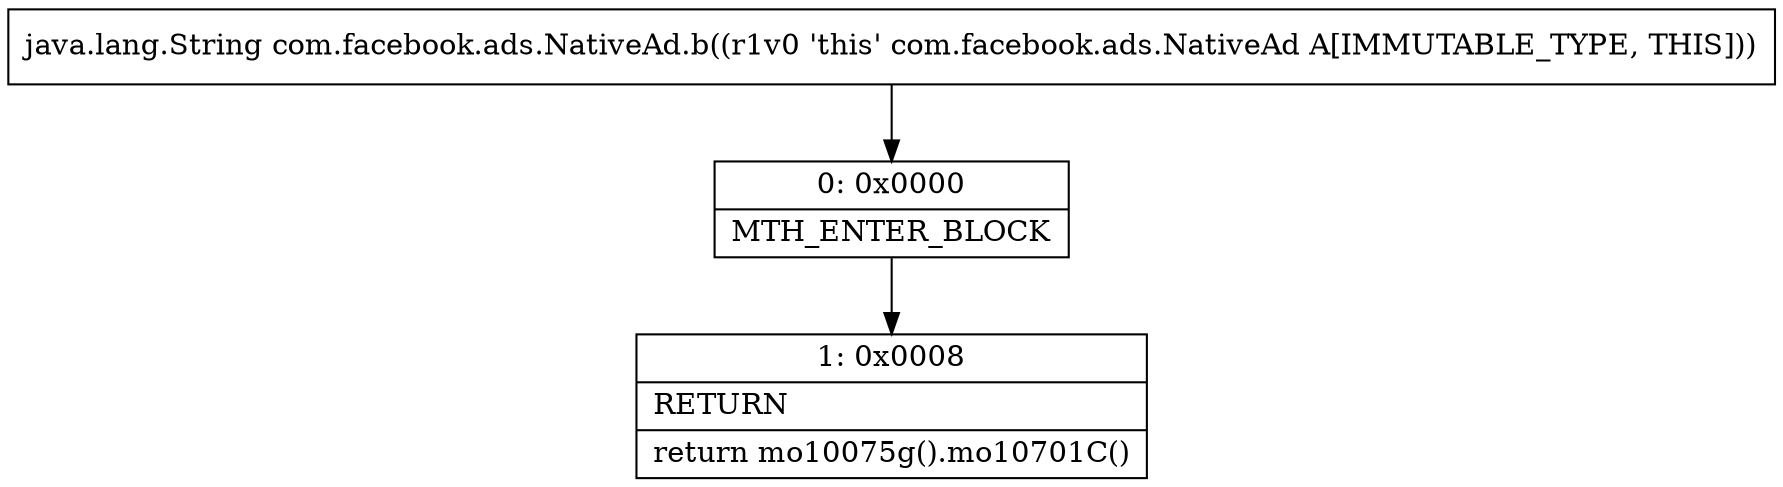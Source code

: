 digraph "CFG forcom.facebook.ads.NativeAd.b()Ljava\/lang\/String;" {
Node_0 [shape=record,label="{0\:\ 0x0000|MTH_ENTER_BLOCK\l}"];
Node_1 [shape=record,label="{1\:\ 0x0008|RETURN\l|return mo10075g().mo10701C()\l}"];
MethodNode[shape=record,label="{java.lang.String com.facebook.ads.NativeAd.b((r1v0 'this' com.facebook.ads.NativeAd A[IMMUTABLE_TYPE, THIS])) }"];
MethodNode -> Node_0;
Node_0 -> Node_1;
}

